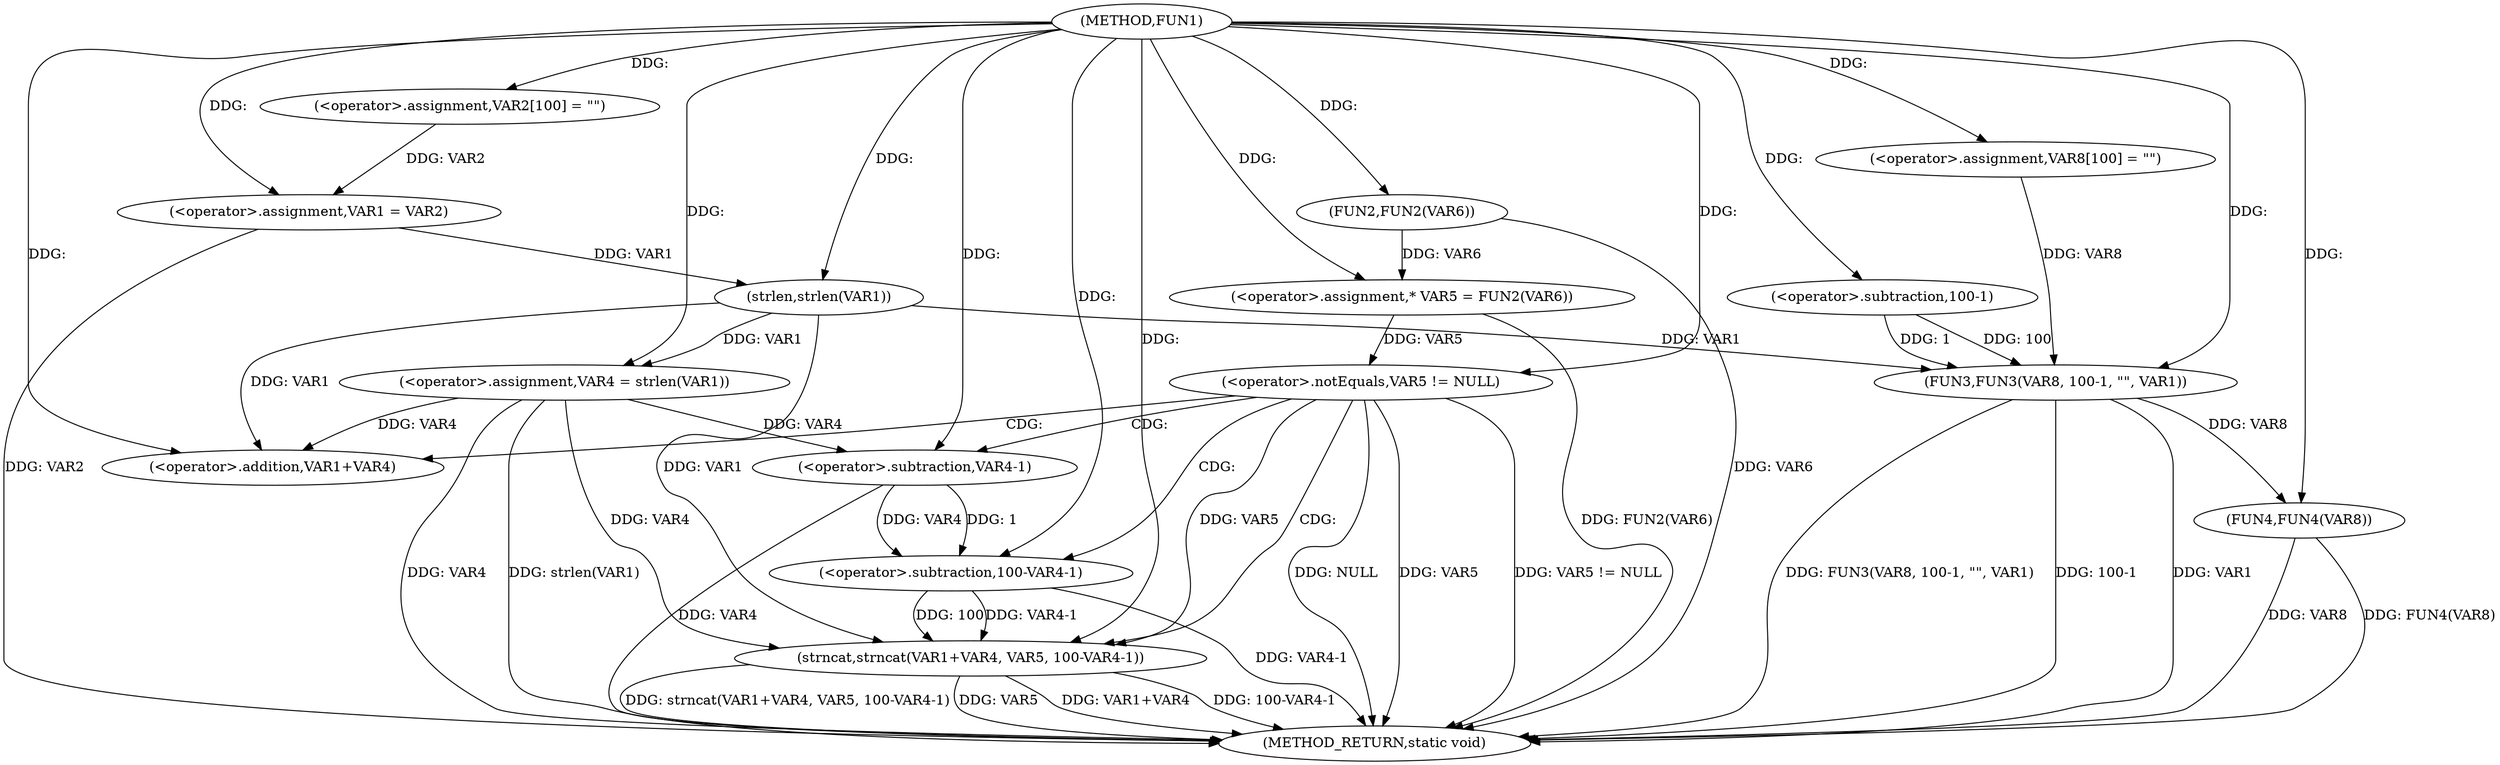 digraph FUN1 {  
"1000100" [label = "(METHOD,FUN1)" ]
"1000154" [label = "(METHOD_RETURN,static void)" ]
"1000104" [label = "(<operator>.assignment,VAR2[100] = \"\")" ]
"1000107" [label = "(<operator>.assignment,VAR1 = VAR2)" ]
"1000114" [label = "(<operator>.assignment,VAR4 = strlen(VAR1))" ]
"1000116" [label = "(strlen,strlen(VAR1))" ]
"1000119" [label = "(<operator>.assignment,* VAR5 = FUN2(VAR6))" ]
"1000121" [label = "(FUN2,FUN2(VAR6))" ]
"1000124" [label = "(<operator>.notEquals,VAR5 != NULL)" ]
"1000128" [label = "(strncat,strncat(VAR1+VAR4, VAR5, 100-VAR4-1))" ]
"1000129" [label = "(<operator>.addition,VAR1+VAR4)" ]
"1000133" [label = "(<operator>.subtraction,100-VAR4-1)" ]
"1000135" [label = "(<operator>.subtraction,VAR4-1)" ]
"1000142" [label = "(<operator>.assignment,VAR8[100] = \"\")" ]
"1000145" [label = "(FUN3,FUN3(VAR8, 100-1, \"\", VAR1))" ]
"1000147" [label = "(<operator>.subtraction,100-1)" ]
"1000152" [label = "(FUN4,FUN4(VAR8))" ]
  "1000124" -> "1000154"  [ label = "DDG: NULL"] 
  "1000124" -> "1000154"  [ label = "DDG: VAR5"] 
  "1000128" -> "1000154"  [ label = "DDG: VAR5"] 
  "1000152" -> "1000154"  [ label = "DDG: FUN4(VAR8)"] 
  "1000128" -> "1000154"  [ label = "DDG: VAR1+VAR4"] 
  "1000152" -> "1000154"  [ label = "DDG: VAR8"] 
  "1000128" -> "1000154"  [ label = "DDG: 100-VAR4-1"] 
  "1000133" -> "1000154"  [ label = "DDG: VAR4-1"] 
  "1000128" -> "1000154"  [ label = "DDG: strncat(VAR1+VAR4, VAR5, 100-VAR4-1)"] 
  "1000107" -> "1000154"  [ label = "DDG: VAR2"] 
  "1000124" -> "1000154"  [ label = "DDG: VAR5 != NULL"] 
  "1000145" -> "1000154"  [ label = "DDG: VAR1"] 
  "1000114" -> "1000154"  [ label = "DDG: VAR4"] 
  "1000119" -> "1000154"  [ label = "DDG: FUN2(VAR6)"] 
  "1000135" -> "1000154"  [ label = "DDG: VAR4"] 
  "1000121" -> "1000154"  [ label = "DDG: VAR6"] 
  "1000145" -> "1000154"  [ label = "DDG: FUN3(VAR8, 100-1, \"\", VAR1)"] 
  "1000145" -> "1000154"  [ label = "DDG: 100-1"] 
  "1000114" -> "1000154"  [ label = "DDG: strlen(VAR1)"] 
  "1000100" -> "1000104"  [ label = "DDG: "] 
  "1000104" -> "1000107"  [ label = "DDG: VAR2"] 
  "1000100" -> "1000107"  [ label = "DDG: "] 
  "1000116" -> "1000114"  [ label = "DDG: VAR1"] 
  "1000100" -> "1000114"  [ label = "DDG: "] 
  "1000107" -> "1000116"  [ label = "DDG: VAR1"] 
  "1000100" -> "1000116"  [ label = "DDG: "] 
  "1000121" -> "1000119"  [ label = "DDG: VAR6"] 
  "1000100" -> "1000119"  [ label = "DDG: "] 
  "1000100" -> "1000121"  [ label = "DDG: "] 
  "1000119" -> "1000124"  [ label = "DDG: VAR5"] 
  "1000100" -> "1000124"  [ label = "DDG: "] 
  "1000116" -> "1000128"  [ label = "DDG: VAR1"] 
  "1000100" -> "1000128"  [ label = "DDG: "] 
  "1000114" -> "1000128"  [ label = "DDG: VAR4"] 
  "1000116" -> "1000129"  [ label = "DDG: VAR1"] 
  "1000100" -> "1000129"  [ label = "DDG: "] 
  "1000114" -> "1000129"  [ label = "DDG: VAR4"] 
  "1000124" -> "1000128"  [ label = "DDG: VAR5"] 
  "1000133" -> "1000128"  [ label = "DDG: 100"] 
  "1000133" -> "1000128"  [ label = "DDG: VAR4-1"] 
  "1000100" -> "1000133"  [ label = "DDG: "] 
  "1000135" -> "1000133"  [ label = "DDG: VAR4"] 
  "1000135" -> "1000133"  [ label = "DDG: 1"] 
  "1000100" -> "1000135"  [ label = "DDG: "] 
  "1000114" -> "1000135"  [ label = "DDG: VAR4"] 
  "1000100" -> "1000142"  [ label = "DDG: "] 
  "1000142" -> "1000145"  [ label = "DDG: VAR8"] 
  "1000100" -> "1000145"  [ label = "DDG: "] 
  "1000147" -> "1000145"  [ label = "DDG: 100"] 
  "1000147" -> "1000145"  [ label = "DDG: 1"] 
  "1000100" -> "1000147"  [ label = "DDG: "] 
  "1000116" -> "1000145"  [ label = "DDG: VAR1"] 
  "1000145" -> "1000152"  [ label = "DDG: VAR8"] 
  "1000100" -> "1000152"  [ label = "DDG: "] 
  "1000124" -> "1000128"  [ label = "CDG: "] 
  "1000124" -> "1000133"  [ label = "CDG: "] 
  "1000124" -> "1000129"  [ label = "CDG: "] 
  "1000124" -> "1000135"  [ label = "CDG: "] 
}
